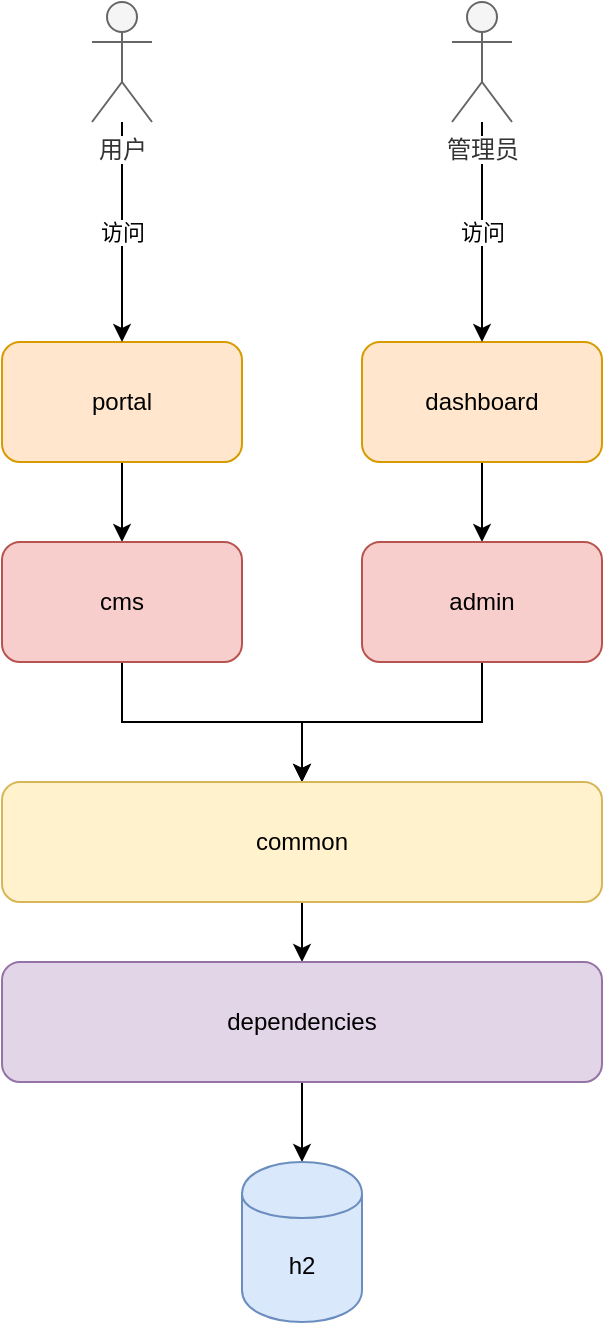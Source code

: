 <mxfile version="13.2.4" type="device"><diagram id="C5RBs43oDa-KdzZeNtuy" name="Page-1"><mxGraphModel dx="946" dy="630" grid="1" gridSize="10" guides="1" tooltips="1" connect="1" arrows="1" fold="1" page="1" pageScale="1" pageWidth="827" pageHeight="1169" math="0" shadow="0"><root><mxCell id="WIyWlLk6GJQsqaUBKTNV-0"/><mxCell id="WIyWlLk6GJQsqaUBKTNV-1" parent="WIyWlLk6GJQsqaUBKTNV-0"/><mxCell id="_FbMu-dPB5QQy2KLmj8I-11" style="edgeStyle=orthogonalEdgeStyle;rounded=0;orthogonalLoop=1;jettySize=auto;html=1;exitX=0.5;exitY=1;exitDx=0;exitDy=0;" edge="1" parent="WIyWlLk6GJQsqaUBKTNV-1" source="_FbMu-dPB5QQy2KLmj8I-0" target="_FbMu-dPB5QQy2KLmj8I-8"><mxGeometry relative="1" as="geometry"/></mxCell><mxCell id="_FbMu-dPB5QQy2KLmj8I-0" value="dashboard" style="rounded=1;whiteSpace=wrap;html=1;fillColor=#ffe6cc;strokeColor=#d79b00;" vertex="1" parent="WIyWlLk6GJQsqaUBKTNV-1"><mxGeometry x="450" y="430" width="120" height="60" as="geometry"/></mxCell><mxCell id="_FbMu-dPB5QQy2KLmj8I-2" value="访问" style="edgeStyle=orthogonalEdgeStyle;rounded=0;orthogonalLoop=1;jettySize=auto;html=1;" edge="1" parent="WIyWlLk6GJQsqaUBKTNV-1" source="_FbMu-dPB5QQy2KLmj8I-1" target="_FbMu-dPB5QQy2KLmj8I-0"><mxGeometry relative="1" as="geometry"/></mxCell><mxCell id="_FbMu-dPB5QQy2KLmj8I-1" value="管理员" style="shape=umlActor;verticalLabelPosition=bottom;labelBackgroundColor=#ffffff;verticalAlign=top;html=1;outlineConnect=0;fillColor=#f5f5f5;strokeColor=#666666;fontColor=#333333;" vertex="1" parent="WIyWlLk6GJQsqaUBKTNV-1"><mxGeometry x="495" y="260" width="30" height="60" as="geometry"/></mxCell><mxCell id="_FbMu-dPB5QQy2KLmj8I-10" style="edgeStyle=orthogonalEdgeStyle;rounded=0;orthogonalLoop=1;jettySize=auto;html=1;" edge="1" parent="WIyWlLk6GJQsqaUBKTNV-1" source="_FbMu-dPB5QQy2KLmj8I-5" target="_FbMu-dPB5QQy2KLmj8I-9"><mxGeometry relative="1" as="geometry"/></mxCell><mxCell id="_FbMu-dPB5QQy2KLmj8I-5" value="portal" style="rounded=1;whiteSpace=wrap;html=1;fillColor=#ffe6cc;strokeColor=#d79b00;" vertex="1" parent="WIyWlLk6GJQsqaUBKTNV-1"><mxGeometry x="270" y="430" width="120" height="60" as="geometry"/></mxCell><mxCell id="_FbMu-dPB5QQy2KLmj8I-6" value="访问" style="edgeStyle=orthogonalEdgeStyle;rounded=0;orthogonalLoop=1;jettySize=auto;html=1;" edge="1" parent="WIyWlLk6GJQsqaUBKTNV-1" source="_FbMu-dPB5QQy2KLmj8I-7" target="_FbMu-dPB5QQy2KLmj8I-5"><mxGeometry relative="1" as="geometry"/></mxCell><mxCell id="_FbMu-dPB5QQy2KLmj8I-7" value="用户" style="shape=umlActor;verticalLabelPosition=bottom;labelBackgroundColor=#ffffff;verticalAlign=top;html=1;outlineConnect=0;fillColor=#f5f5f5;strokeColor=#666666;fontColor=#333333;" vertex="1" parent="WIyWlLk6GJQsqaUBKTNV-1"><mxGeometry x="315" y="260" width="30" height="60" as="geometry"/></mxCell><mxCell id="_FbMu-dPB5QQy2KLmj8I-15" style="edgeStyle=orthogonalEdgeStyle;rounded=0;orthogonalLoop=1;jettySize=auto;html=1;exitX=0.5;exitY=1;exitDx=0;exitDy=0;" edge="1" parent="WIyWlLk6GJQsqaUBKTNV-1" source="_FbMu-dPB5QQy2KLmj8I-8" target="_FbMu-dPB5QQy2KLmj8I-12"><mxGeometry relative="1" as="geometry"/></mxCell><mxCell id="_FbMu-dPB5QQy2KLmj8I-8" value="admin" style="rounded=1;whiteSpace=wrap;html=1;fillColor=#f8cecc;strokeColor=#b85450;" vertex="1" parent="WIyWlLk6GJQsqaUBKTNV-1"><mxGeometry x="450" y="530" width="120" height="60" as="geometry"/></mxCell><mxCell id="_FbMu-dPB5QQy2KLmj8I-16" style="edgeStyle=orthogonalEdgeStyle;rounded=0;orthogonalLoop=1;jettySize=auto;html=1;exitX=0.5;exitY=1;exitDx=0;exitDy=0;entryX=0.5;entryY=0;entryDx=0;entryDy=0;" edge="1" parent="WIyWlLk6GJQsqaUBKTNV-1" source="_FbMu-dPB5QQy2KLmj8I-9" target="_FbMu-dPB5QQy2KLmj8I-12"><mxGeometry relative="1" as="geometry"><mxPoint x="430" y="650" as="targetPoint"/></mxGeometry></mxCell><mxCell id="_FbMu-dPB5QQy2KLmj8I-9" value="cms" style="rounded=1;whiteSpace=wrap;html=1;fillColor=#f8cecc;strokeColor=#b85450;" vertex="1" parent="WIyWlLk6GJQsqaUBKTNV-1"><mxGeometry x="270" y="530" width="120" height="60" as="geometry"/></mxCell><mxCell id="_FbMu-dPB5QQy2KLmj8I-18" value="" style="edgeStyle=orthogonalEdgeStyle;rounded=0;orthogonalLoop=1;jettySize=auto;html=1;" edge="1" parent="WIyWlLk6GJQsqaUBKTNV-1" source="_FbMu-dPB5QQy2KLmj8I-12" target="_FbMu-dPB5QQy2KLmj8I-13"><mxGeometry relative="1" as="geometry"/></mxCell><mxCell id="_FbMu-dPB5QQy2KLmj8I-12" value="common" style="rounded=1;whiteSpace=wrap;html=1;fillColor=#fff2cc;strokeColor=#d6b656;" vertex="1" parent="WIyWlLk6GJQsqaUBKTNV-1"><mxGeometry x="270" y="650" width="300" height="60" as="geometry"/></mxCell><mxCell id="_FbMu-dPB5QQy2KLmj8I-19" value="" style="edgeStyle=orthogonalEdgeStyle;rounded=0;orthogonalLoop=1;jettySize=auto;html=1;" edge="1" parent="WIyWlLk6GJQsqaUBKTNV-1" source="_FbMu-dPB5QQy2KLmj8I-13" target="_FbMu-dPB5QQy2KLmj8I-14"><mxGeometry relative="1" as="geometry"/></mxCell><mxCell id="_FbMu-dPB5QQy2KLmj8I-13" value="dependencies" style="rounded=1;whiteSpace=wrap;html=1;fillColor=#e1d5e7;strokeColor=#9673a6;" vertex="1" parent="WIyWlLk6GJQsqaUBKTNV-1"><mxGeometry x="270" y="740" width="300" height="60" as="geometry"/></mxCell><mxCell id="_FbMu-dPB5QQy2KLmj8I-14" value="h2" style="shape=cylinder;whiteSpace=wrap;html=1;boundedLbl=1;backgroundOutline=1;fillColor=#dae8fc;strokeColor=#6c8ebf;" vertex="1" parent="WIyWlLk6GJQsqaUBKTNV-1"><mxGeometry x="390" y="840" width="60" height="80" as="geometry"/></mxCell></root></mxGraphModel></diagram></mxfile>